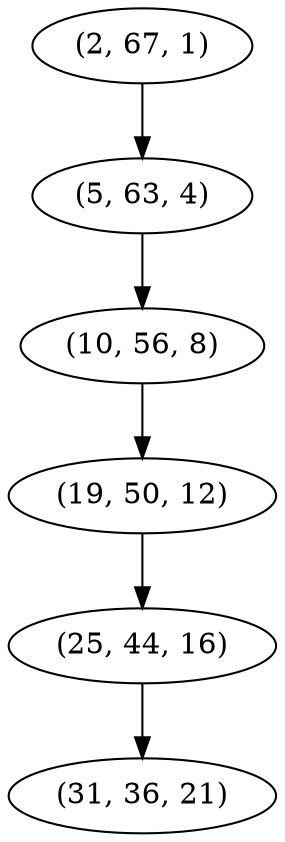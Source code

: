 digraph tree {
    "(2, 67, 1)";
    "(5, 63, 4)";
    "(10, 56, 8)";
    "(19, 50, 12)";
    "(25, 44, 16)";
    "(31, 36, 21)";
    "(2, 67, 1)" -> "(5, 63, 4)";
    "(5, 63, 4)" -> "(10, 56, 8)";
    "(10, 56, 8)" -> "(19, 50, 12)";
    "(19, 50, 12)" -> "(25, 44, 16)";
    "(25, 44, 16)" -> "(31, 36, 21)";
}
